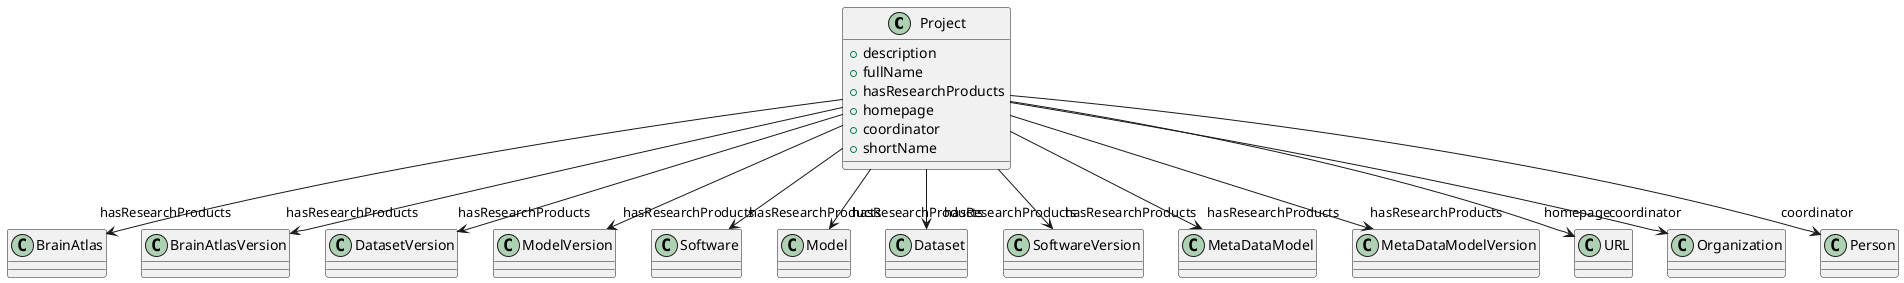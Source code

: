 @startuml
class Project {
+description
+fullName
+hasResearchProducts
+homepage
+coordinator
+shortName

}
Project -d-> "hasResearchProducts" BrainAtlas
Project -d-> "hasResearchProducts" BrainAtlasVersion
Project -d-> "hasResearchProducts" DatasetVersion
Project -d-> "hasResearchProducts" ModelVersion
Project -d-> "hasResearchProducts" Software
Project -d-> "hasResearchProducts" Model
Project -d-> "hasResearchProducts" Dataset
Project -d-> "hasResearchProducts" SoftwareVersion
Project -d-> "hasResearchProducts" MetaDataModel
Project -d-> "hasResearchProducts" MetaDataModelVersion
Project -d-> "homepage" URL
Project -d-> "coordinator" Organization
Project -d-> "coordinator" Person

@enduml